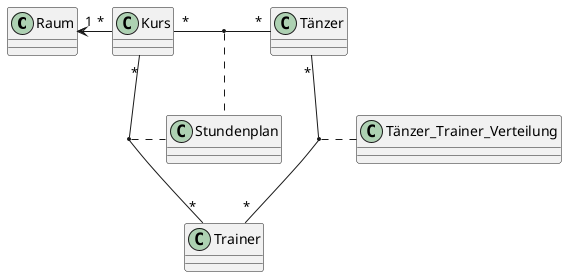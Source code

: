 @startuml
'https://plantuml.com/class-diagram


class Raum{

}

class Tänzer{

}

class Kurs{

}

class Stundenplan{

}

class Trainer{

}

class Tänzer_Trainer_Verteilung{

}



Kurs "*" -l-> "1" Raum
Kurs "*" -- "*" Trainer
Kurs "*" -l- "*" Tänzer

(Kurs, Trainer) .. Stundenplan
(Kurs, Tänzer) .. Stundenplan
Tänzer "*" -- "*" Trainer
(Trainer, Tänzer) .. Tänzer_Trainer_Verteilung

@enduml